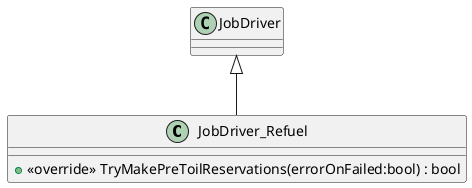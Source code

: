 @startuml
class JobDriver_Refuel {
    + <<override>> TryMakePreToilReservations(errorOnFailed:bool) : bool
}
JobDriver <|-- JobDriver_Refuel
@enduml
